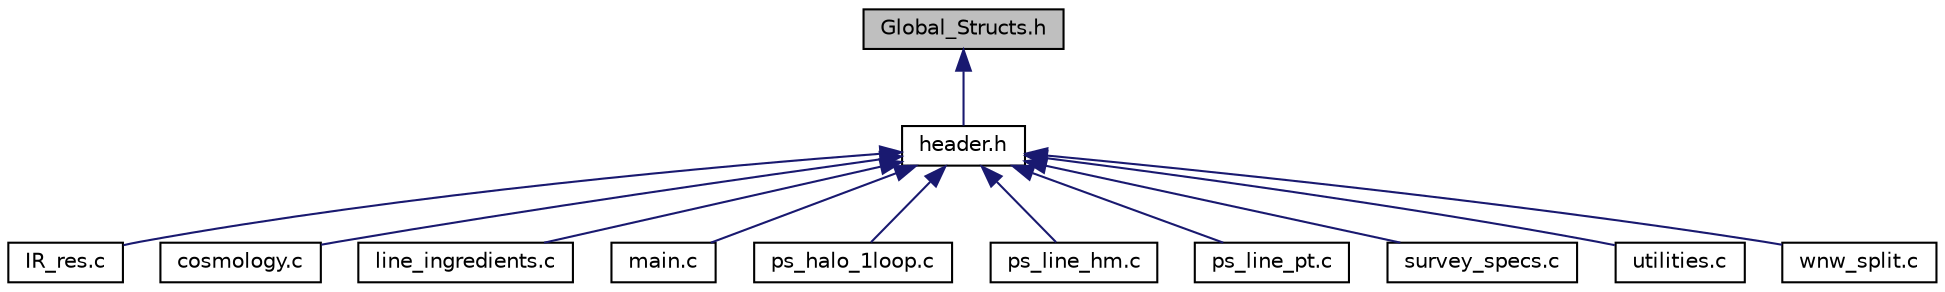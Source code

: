 digraph "Global_Structs.h"
{
 // LATEX_PDF_SIZE
  edge [fontname="Helvetica",fontsize="10",labelfontname="Helvetica",labelfontsize="10"];
  node [fontname="Helvetica",fontsize="10",shape=record];
  Node1 [label="Global_Structs.h",height=0.2,width=0.4,color="black", fillcolor="grey75", style="filled", fontcolor="black",tooltip=" "];
  Node1 -> Node2 [dir="back",color="midnightblue",fontsize="10",style="solid"];
  Node2 [label="header.h",height=0.2,width=0.4,color="black", fillcolor="white", style="filled",URL="$df/dcb/header_8h.html",tooltip=" "];
  Node2 -> Node3 [dir="back",color="midnightblue",fontsize="10",style="solid"];
  Node3 [label="IR_res.c",height=0.2,width=0.4,color="black", fillcolor="white", style="filled",URL="$dc/d8e/_i_r__res_8c.html",tooltip="Documented IR_res module."];
  Node2 -> Node4 [dir="back",color="midnightblue",fontsize="10",style="solid"];
  Node4 [label="cosmology.c",height=0.2,width=0.4,color="black", fillcolor="white", style="filled",URL="$d6/d32/cosmology_8c.html",tooltip="Documented cosmology module."];
  Node2 -> Node5 [dir="back",color="midnightblue",fontsize="10",style="solid"];
  Node5 [label="line_ingredients.c",height=0.2,width=0.4,color="black", fillcolor="white", style="filled",URL="$d7/d10/line__ingredients_8c.html",tooltip="Documented line_ingredients module."];
  Node2 -> Node6 [dir="back",color="midnightblue",fontsize="10",style="solid"];
  Node6 [label="main.c",height=0.2,width=0.4,color="black", fillcolor="white", style="filled",URL="$d0/d29/main_8c.html",tooltip="Documented main module, including functions to initilize and cleanup the cosmology structure and exam..."];
  Node2 -> Node7 [dir="back",color="midnightblue",fontsize="10",style="solid"];
  Node7 [label="ps_halo_1loop.c",height=0.2,width=0.4,color="black", fillcolor="white", style="filled",URL="$d8/d2a/ps__halo__1loop_8c.html",tooltip="Documented real-space, direct integration computation of 1loop contributions of the halo/galaxy power..."];
  Node2 -> Node8 [dir="back",color="midnightblue",fontsize="10",style="solid"];
  Node8 [label="ps_line_hm.c",height=0.2,width=0.4,color="black", fillcolor="white", style="filled",URL="$d1/dd5/ps__line__hm_8c.html",tooltip="Documented halo-model computation of line power spectrum, including clustering and stochastic contrib..."];
  Node2 -> Node9 [dir="back",color="midnightblue",fontsize="10",style="solid"];
  Node9 [label="ps_line_pt.c",height=0.2,width=0.4,color="black", fillcolor="white", style="filled",URL="$d8/d43/ps__line__pt_8c.html",tooltip="Documented computation of Poisson shot noise and tree-level line power spectrum in real and redshift-..."];
  Node2 -> Node10 [dir="back",color="midnightblue",fontsize="10",style="solid"];
  Node10 [label="survey_specs.c",height=0.2,width=0.4,color="black", fillcolor="white", style="filled",URL="$dd/d24/survey__specs_8c.html",tooltip="Documented computation of some survey-related functions."];
  Node2 -> Node11 [dir="back",color="midnightblue",fontsize="10",style="solid"];
  Node11 [label="utilities.c",height=0.2,width=0.4,color="black", fillcolor="white", style="filled",URL="$d7/db6/utilities_8c.html",tooltip="Documented basic utility functions used by other modules of the code."];
  Node2 -> Node12 [dir="back",color="midnightblue",fontsize="10",style="solid"];
  Node12 [label="wnw_split.c",height=0.2,width=0.4,color="black", fillcolor="white", style="filled",URL="$d7/d78/wnw__split_8c.html",tooltip="Documented wiggle-nowiggle split based on 3d Gaussian filter in linear k, and using the Eisentein-Hu ..."];
}
